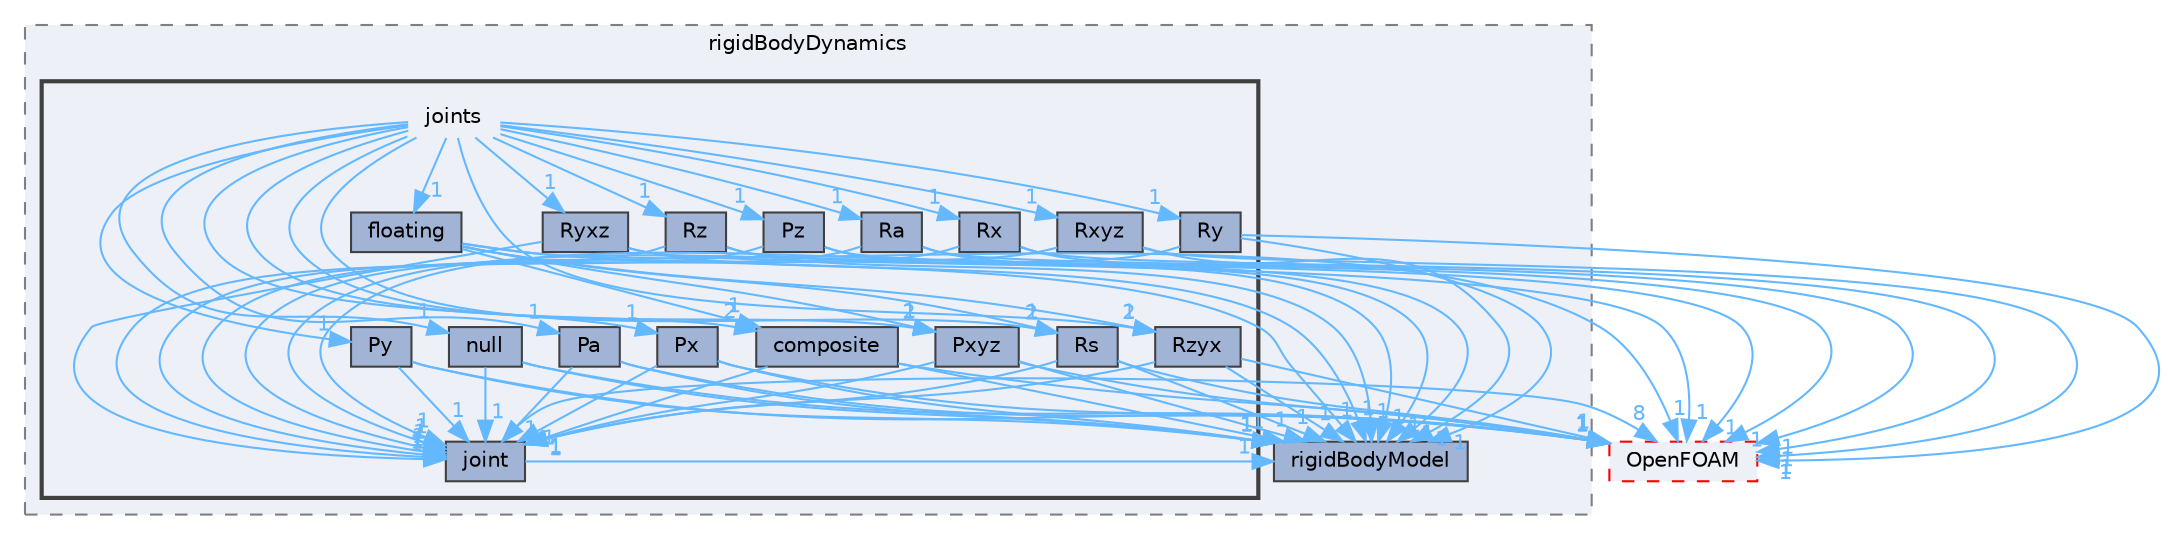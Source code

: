 digraph "src/rigidBodyDynamics/joints"
{
 // LATEX_PDF_SIZE
  bgcolor="transparent";
  edge [fontname=Helvetica,fontsize=10,labelfontname=Helvetica,labelfontsize=10];
  node [fontname=Helvetica,fontsize=10,shape=box,height=0.2,width=0.4];
  compound=true
  subgraph clusterdir_910720b80d2212eaa7292c1abd76c375 {
    graph [ bgcolor="#edf0f7", pencolor="grey50", label="rigidBodyDynamics", fontname=Helvetica,fontsize=10 style="filled,dashed", URL="dir_910720b80d2212eaa7292c1abd76c375.html",tooltip=""]
  dir_01d230fdb888802d871acc5f0e1690e2 [label="rigidBodyModel", fillcolor="#a2b4d6", color="grey25", style="filled", URL="dir_01d230fdb888802d871acc5f0e1690e2.html",tooltip=""];
  subgraph clusterdir_2cba07cc9d01feacd9e1919ec88f1577 {
    graph [ bgcolor="#edf0f7", pencolor="grey25", label="", fontname=Helvetica,fontsize=10 style="filled,bold", URL="dir_2cba07cc9d01feacd9e1919ec88f1577.html",tooltip=""]
    dir_2cba07cc9d01feacd9e1919ec88f1577 [shape=plaintext, label="joints"];
  dir_b6984d3d6fad655de1b8dabfc640e1b9 [label="composite", fillcolor="#a2b4d6", color="grey25", style="filled", URL="dir_b6984d3d6fad655de1b8dabfc640e1b9.html",tooltip=""];
  dir_98ac194b64ce56fce7a2c7b3a8fc0dea [label="floating", fillcolor="#a2b4d6", color="grey25", style="filled", URL="dir_98ac194b64ce56fce7a2c7b3a8fc0dea.html",tooltip=""];
  dir_6c9a4378c144a7109502bbb402dcf205 [label="joint", fillcolor="#a2b4d6", color="grey25", style="filled", URL="dir_6c9a4378c144a7109502bbb402dcf205.html",tooltip=""];
  dir_54bf4e25f539afac637df185452fef8f [label="null", fillcolor="#a2b4d6", color="grey25", style="filled", URL="dir_54bf4e25f539afac637df185452fef8f.html",tooltip=""];
  dir_7335daca8c0fa595eeb52bacc205aacb [label="Pa", fillcolor="#a2b4d6", color="grey25", style="filled", URL="dir_7335daca8c0fa595eeb52bacc205aacb.html",tooltip=""];
  dir_7ee726c18ba4500d85aecdd9afea9939 [label="Px", fillcolor="#a2b4d6", color="grey25", style="filled", URL="dir_7ee726c18ba4500d85aecdd9afea9939.html",tooltip=""];
  dir_f9ef6521c420c060b0f8dd1b7e91ba43 [label="Pxyz", fillcolor="#a2b4d6", color="grey25", style="filled", URL="dir_f9ef6521c420c060b0f8dd1b7e91ba43.html",tooltip=""];
  dir_83f6b160d61e8cdcbfdca2b6cca741a0 [label="Py", fillcolor="#a2b4d6", color="grey25", style="filled", URL="dir_83f6b160d61e8cdcbfdca2b6cca741a0.html",tooltip=""];
  dir_bbb1f2e629696b02e9a2ae65a0f2b2be [label="Pz", fillcolor="#a2b4d6", color="grey25", style="filled", URL="dir_bbb1f2e629696b02e9a2ae65a0f2b2be.html",tooltip=""];
  dir_061d2b538f5ad1547b4872e0ad2a2481 [label="Ra", fillcolor="#a2b4d6", color="grey25", style="filled", URL="dir_061d2b538f5ad1547b4872e0ad2a2481.html",tooltip=""];
  dir_fd933dba0eae74b216c30795f33114e1 [label="Rs", fillcolor="#a2b4d6", color="grey25", style="filled", URL="dir_fd933dba0eae74b216c30795f33114e1.html",tooltip=""];
  dir_12bbccef2da21b282fc19f200f1d9a52 [label="Rx", fillcolor="#a2b4d6", color="grey25", style="filled", URL="dir_12bbccef2da21b282fc19f200f1d9a52.html",tooltip=""];
  dir_e7029394aaee79155678485870895b23 [label="Rxyz", fillcolor="#a2b4d6", color="grey25", style="filled", URL="dir_e7029394aaee79155678485870895b23.html",tooltip=""];
  dir_6bfaf2f0d08453c6305848020083072d [label="Ry", fillcolor="#a2b4d6", color="grey25", style="filled", URL="dir_6bfaf2f0d08453c6305848020083072d.html",tooltip=""];
  dir_ea40d4620dbe7bb20a29d0b789a104b0 [label="Ryxz", fillcolor="#a2b4d6", color="grey25", style="filled", URL="dir_ea40d4620dbe7bb20a29d0b789a104b0.html",tooltip=""];
  dir_53b641385894be855700b4ec9b8936ea [label="Rz", fillcolor="#a2b4d6", color="grey25", style="filled", URL="dir_53b641385894be855700b4ec9b8936ea.html",tooltip=""];
  dir_c26ce56e6d5d8415d53d2f3fa8f48b4f [label="Rzyx", fillcolor="#a2b4d6", color="grey25", style="filled", URL="dir_c26ce56e6d5d8415d53d2f3fa8f48b4f.html",tooltip=""];
  }
  }
  dir_c5473ff19b20e6ec4dfe5c310b3778a8 [label="OpenFOAM", fillcolor="#edf0f7", color="red", style="filled,dashed", URL="dir_c5473ff19b20e6ec4dfe5c310b3778a8.html",tooltip=""];
  dir_2cba07cc9d01feacd9e1919ec88f1577->dir_061d2b538f5ad1547b4872e0ad2a2481 [headlabel="1", labeldistance=1.5 headhref="dir_002002_003163.html" href="dir_002002_003163.html" color="steelblue1" fontcolor="steelblue1"];
  dir_2cba07cc9d01feacd9e1919ec88f1577->dir_12bbccef2da21b282fc19f200f1d9a52 [headlabel="1", labeldistance=1.5 headhref="dir_002002_003385.html" href="dir_002002_003385.html" color="steelblue1" fontcolor="steelblue1"];
  dir_2cba07cc9d01feacd9e1919ec88f1577->dir_53b641385894be855700b4ec9b8936ea [headlabel="1", labeldistance=1.5 headhref="dir_002002_003389.html" href="dir_002002_003389.html" color="steelblue1" fontcolor="steelblue1"];
  dir_2cba07cc9d01feacd9e1919ec88f1577->dir_54bf4e25f539afac637df185452fef8f [headlabel="1", labeldistance=1.5 headhref="dir_002002_002631.html" href="dir_002002_002631.html" color="steelblue1" fontcolor="steelblue1"];
  dir_2cba07cc9d01feacd9e1919ec88f1577->dir_6bfaf2f0d08453c6305848020083072d [headlabel="1", labeldistance=1.5 headhref="dir_002002_003387.html" href="dir_002002_003387.html" color="steelblue1" fontcolor="steelblue1"];
  dir_2cba07cc9d01feacd9e1919ec88f1577->dir_7335daca8c0fa595eeb52bacc205aacb [headlabel="1", labeldistance=1.5 headhref="dir_002002_002764.html" href="dir_002002_002764.html" color="steelblue1" fontcolor="steelblue1"];
  dir_2cba07cc9d01feacd9e1919ec88f1577->dir_7ee726c18ba4500d85aecdd9afea9939 [headlabel="1", labeldistance=1.5 headhref="dir_002002_003137.html" href="dir_002002_003137.html" color="steelblue1" fontcolor="steelblue1"];
  dir_2cba07cc9d01feacd9e1919ec88f1577->dir_83f6b160d61e8cdcbfdca2b6cca741a0 [headlabel="1", labeldistance=1.5 headhref="dir_002002_003139.html" href="dir_002002_003139.html" color="steelblue1" fontcolor="steelblue1"];
  dir_2cba07cc9d01feacd9e1919ec88f1577->dir_98ac194b64ce56fce7a2c7b3a8fc0dea [headlabel="1", labeldistance=1.5 headhref="dir_002002_001431.html" href="dir_002002_001431.html" color="steelblue1" fontcolor="steelblue1"];
  dir_2cba07cc9d01feacd9e1919ec88f1577->dir_b6984d3d6fad655de1b8dabfc640e1b9 [headlabel="2", labeldistance=1.5 headhref="dir_002002_000581.html" href="dir_002002_000581.html" color="steelblue1" fontcolor="steelblue1"];
  dir_2cba07cc9d01feacd9e1919ec88f1577->dir_bbb1f2e629696b02e9a2ae65a0f2b2be [headlabel="1", labeldistance=1.5 headhref="dir_002002_003144.html" href="dir_002002_003144.html" color="steelblue1" fontcolor="steelblue1"];
  dir_2cba07cc9d01feacd9e1919ec88f1577->dir_c26ce56e6d5d8415d53d2f3fa8f48b4f [headlabel="2", labeldistance=1.5 headhref="dir_002002_003390.html" href="dir_002002_003390.html" color="steelblue1" fontcolor="steelblue1"];
  dir_2cba07cc9d01feacd9e1919ec88f1577->dir_e7029394aaee79155678485870895b23 [headlabel="1", labeldistance=1.5 headhref="dir_002002_003386.html" href="dir_002002_003386.html" color="steelblue1" fontcolor="steelblue1"];
  dir_2cba07cc9d01feacd9e1919ec88f1577->dir_ea40d4620dbe7bb20a29d0b789a104b0 [headlabel="1", labeldistance=1.5 headhref="dir_002002_003388.html" href="dir_002002_003388.html" color="steelblue1" fontcolor="steelblue1"];
  dir_2cba07cc9d01feacd9e1919ec88f1577->dir_f9ef6521c420c060b0f8dd1b7e91ba43 [headlabel="2", labeldistance=1.5 headhref="dir_002002_003138.html" href="dir_002002_003138.html" color="steelblue1" fontcolor="steelblue1"];
  dir_2cba07cc9d01feacd9e1919ec88f1577->dir_fd933dba0eae74b216c30795f33114e1 [headlabel="2", labeldistance=1.5 headhref="dir_002002_003380.html" href="dir_002002_003380.html" color="steelblue1" fontcolor="steelblue1"];
  dir_b6984d3d6fad655de1b8dabfc640e1b9->dir_01d230fdb888802d871acc5f0e1690e2 [headlabel="1", labeldistance=1.5 headhref="dir_000581_003354.html" href="dir_000581_003354.html" color="steelblue1" fontcolor="steelblue1"];
  dir_b6984d3d6fad655de1b8dabfc640e1b9->dir_6c9a4378c144a7109502bbb402dcf205 [headlabel="1", labeldistance=1.5 headhref="dir_000581_002000.html" href="dir_000581_002000.html" color="steelblue1" fontcolor="steelblue1"];
  dir_b6984d3d6fad655de1b8dabfc640e1b9->dir_c5473ff19b20e6ec4dfe5c310b3778a8 [headlabel="1", labeldistance=1.5 headhref="dir_000581_002695.html" href="dir_000581_002695.html" color="steelblue1" fontcolor="steelblue1"];
  dir_98ac194b64ce56fce7a2c7b3a8fc0dea->dir_01d230fdb888802d871acc5f0e1690e2 [headlabel="1", labeldistance=1.5 headhref="dir_001431_003354.html" href="dir_001431_003354.html" color="steelblue1" fontcolor="steelblue1"];
  dir_98ac194b64ce56fce7a2c7b3a8fc0dea->dir_b6984d3d6fad655de1b8dabfc640e1b9 [headlabel="1", labeldistance=1.5 headhref="dir_001431_000581.html" href="dir_001431_000581.html" color="steelblue1" fontcolor="steelblue1"];
  dir_98ac194b64ce56fce7a2c7b3a8fc0dea->dir_c26ce56e6d5d8415d53d2f3fa8f48b4f [headlabel="1", labeldistance=1.5 headhref="dir_001431_003390.html" href="dir_001431_003390.html" color="steelblue1" fontcolor="steelblue1"];
  dir_98ac194b64ce56fce7a2c7b3a8fc0dea->dir_c5473ff19b20e6ec4dfe5c310b3778a8 [headlabel="1", labeldistance=1.5 headhref="dir_001431_002695.html" href="dir_001431_002695.html" color="steelblue1" fontcolor="steelblue1"];
  dir_98ac194b64ce56fce7a2c7b3a8fc0dea->dir_f9ef6521c420c060b0f8dd1b7e91ba43 [headlabel="1", labeldistance=1.5 headhref="dir_001431_003138.html" href="dir_001431_003138.html" color="steelblue1" fontcolor="steelblue1"];
  dir_98ac194b64ce56fce7a2c7b3a8fc0dea->dir_fd933dba0eae74b216c30795f33114e1 [headlabel="1", labeldistance=1.5 headhref="dir_001431_003380.html" href="dir_001431_003380.html" color="steelblue1" fontcolor="steelblue1"];
  dir_6c9a4378c144a7109502bbb402dcf205->dir_01d230fdb888802d871acc5f0e1690e2 [headlabel="1", labeldistance=1.5 headhref="dir_002000_003354.html" href="dir_002000_003354.html" color="steelblue1" fontcolor="steelblue1"];
  dir_6c9a4378c144a7109502bbb402dcf205->dir_c5473ff19b20e6ec4dfe5c310b3778a8 [headlabel="8", labeldistance=1.5 headhref="dir_002000_002695.html" href="dir_002000_002695.html" color="steelblue1" fontcolor="steelblue1"];
  dir_54bf4e25f539afac637df185452fef8f->dir_01d230fdb888802d871acc5f0e1690e2 [headlabel="1", labeldistance=1.5 headhref="dir_002631_003354.html" href="dir_002631_003354.html" color="steelblue1" fontcolor="steelblue1"];
  dir_54bf4e25f539afac637df185452fef8f->dir_6c9a4378c144a7109502bbb402dcf205 [headlabel="1", labeldistance=1.5 headhref="dir_002631_002000.html" href="dir_002631_002000.html" color="steelblue1" fontcolor="steelblue1"];
  dir_54bf4e25f539afac637df185452fef8f->dir_c5473ff19b20e6ec4dfe5c310b3778a8 [headlabel="1", labeldistance=1.5 headhref="dir_002631_002695.html" href="dir_002631_002695.html" color="steelblue1" fontcolor="steelblue1"];
  dir_7335daca8c0fa595eeb52bacc205aacb->dir_01d230fdb888802d871acc5f0e1690e2 [headlabel="1", labeldistance=1.5 headhref="dir_002764_003354.html" href="dir_002764_003354.html" color="steelblue1" fontcolor="steelblue1"];
  dir_7335daca8c0fa595eeb52bacc205aacb->dir_6c9a4378c144a7109502bbb402dcf205 [headlabel="1", labeldistance=1.5 headhref="dir_002764_002000.html" href="dir_002764_002000.html" color="steelblue1" fontcolor="steelblue1"];
  dir_7335daca8c0fa595eeb52bacc205aacb->dir_c5473ff19b20e6ec4dfe5c310b3778a8 [headlabel="1", labeldistance=1.5 headhref="dir_002764_002695.html" href="dir_002764_002695.html" color="steelblue1" fontcolor="steelblue1"];
  dir_7ee726c18ba4500d85aecdd9afea9939->dir_01d230fdb888802d871acc5f0e1690e2 [headlabel="1", labeldistance=1.5 headhref="dir_003137_003354.html" href="dir_003137_003354.html" color="steelblue1" fontcolor="steelblue1"];
  dir_7ee726c18ba4500d85aecdd9afea9939->dir_6c9a4378c144a7109502bbb402dcf205 [headlabel="1", labeldistance=1.5 headhref="dir_003137_002000.html" href="dir_003137_002000.html" color="steelblue1" fontcolor="steelblue1"];
  dir_7ee726c18ba4500d85aecdd9afea9939->dir_c5473ff19b20e6ec4dfe5c310b3778a8 [headlabel="1", labeldistance=1.5 headhref="dir_003137_002695.html" href="dir_003137_002695.html" color="steelblue1" fontcolor="steelblue1"];
  dir_f9ef6521c420c060b0f8dd1b7e91ba43->dir_01d230fdb888802d871acc5f0e1690e2 [headlabel="1", labeldistance=1.5 headhref="dir_003138_003354.html" href="dir_003138_003354.html" color="steelblue1" fontcolor="steelblue1"];
  dir_f9ef6521c420c060b0f8dd1b7e91ba43->dir_6c9a4378c144a7109502bbb402dcf205 [headlabel="1", labeldistance=1.5 headhref="dir_003138_002000.html" href="dir_003138_002000.html" color="steelblue1" fontcolor="steelblue1"];
  dir_f9ef6521c420c060b0f8dd1b7e91ba43->dir_c5473ff19b20e6ec4dfe5c310b3778a8 [headlabel="1", labeldistance=1.5 headhref="dir_003138_002695.html" href="dir_003138_002695.html" color="steelblue1" fontcolor="steelblue1"];
  dir_83f6b160d61e8cdcbfdca2b6cca741a0->dir_01d230fdb888802d871acc5f0e1690e2 [headlabel="1", labeldistance=1.5 headhref="dir_003139_003354.html" href="dir_003139_003354.html" color="steelblue1" fontcolor="steelblue1"];
  dir_83f6b160d61e8cdcbfdca2b6cca741a0->dir_6c9a4378c144a7109502bbb402dcf205 [headlabel="1", labeldistance=1.5 headhref="dir_003139_002000.html" href="dir_003139_002000.html" color="steelblue1" fontcolor="steelblue1"];
  dir_83f6b160d61e8cdcbfdca2b6cca741a0->dir_c5473ff19b20e6ec4dfe5c310b3778a8 [headlabel="1", labeldistance=1.5 headhref="dir_003139_002695.html" href="dir_003139_002695.html" color="steelblue1" fontcolor="steelblue1"];
  dir_bbb1f2e629696b02e9a2ae65a0f2b2be->dir_01d230fdb888802d871acc5f0e1690e2 [headlabel="1", labeldistance=1.5 headhref="dir_003144_003354.html" href="dir_003144_003354.html" color="steelblue1" fontcolor="steelblue1"];
  dir_bbb1f2e629696b02e9a2ae65a0f2b2be->dir_6c9a4378c144a7109502bbb402dcf205 [headlabel="1", labeldistance=1.5 headhref="dir_003144_002000.html" href="dir_003144_002000.html" color="steelblue1" fontcolor="steelblue1"];
  dir_bbb1f2e629696b02e9a2ae65a0f2b2be->dir_c5473ff19b20e6ec4dfe5c310b3778a8 [headlabel="1", labeldistance=1.5 headhref="dir_003144_002695.html" href="dir_003144_002695.html" color="steelblue1" fontcolor="steelblue1"];
  dir_061d2b538f5ad1547b4872e0ad2a2481->dir_01d230fdb888802d871acc5f0e1690e2 [headlabel="1", labeldistance=1.5 headhref="dir_003163_003354.html" href="dir_003163_003354.html" color="steelblue1" fontcolor="steelblue1"];
  dir_061d2b538f5ad1547b4872e0ad2a2481->dir_6c9a4378c144a7109502bbb402dcf205 [headlabel="1", labeldistance=1.5 headhref="dir_003163_002000.html" href="dir_003163_002000.html" color="steelblue1" fontcolor="steelblue1"];
  dir_061d2b538f5ad1547b4872e0ad2a2481->dir_c5473ff19b20e6ec4dfe5c310b3778a8 [headlabel="1", labeldistance=1.5 headhref="dir_003163_002695.html" href="dir_003163_002695.html" color="steelblue1" fontcolor="steelblue1"];
  dir_fd933dba0eae74b216c30795f33114e1->dir_01d230fdb888802d871acc5f0e1690e2 [headlabel="1", labeldistance=1.5 headhref="dir_003380_003354.html" href="dir_003380_003354.html" color="steelblue1" fontcolor="steelblue1"];
  dir_fd933dba0eae74b216c30795f33114e1->dir_6c9a4378c144a7109502bbb402dcf205 [headlabel="1", labeldistance=1.5 headhref="dir_003380_002000.html" href="dir_003380_002000.html" color="steelblue1" fontcolor="steelblue1"];
  dir_fd933dba0eae74b216c30795f33114e1->dir_c5473ff19b20e6ec4dfe5c310b3778a8 [headlabel="1", labeldistance=1.5 headhref="dir_003380_002695.html" href="dir_003380_002695.html" color="steelblue1" fontcolor="steelblue1"];
  dir_12bbccef2da21b282fc19f200f1d9a52->dir_01d230fdb888802d871acc5f0e1690e2 [headlabel="1", labeldistance=1.5 headhref="dir_003385_003354.html" href="dir_003385_003354.html" color="steelblue1" fontcolor="steelblue1"];
  dir_12bbccef2da21b282fc19f200f1d9a52->dir_6c9a4378c144a7109502bbb402dcf205 [headlabel="1", labeldistance=1.5 headhref="dir_003385_002000.html" href="dir_003385_002000.html" color="steelblue1" fontcolor="steelblue1"];
  dir_12bbccef2da21b282fc19f200f1d9a52->dir_c5473ff19b20e6ec4dfe5c310b3778a8 [headlabel="1", labeldistance=1.5 headhref="dir_003385_002695.html" href="dir_003385_002695.html" color="steelblue1" fontcolor="steelblue1"];
  dir_e7029394aaee79155678485870895b23->dir_01d230fdb888802d871acc5f0e1690e2 [headlabel="1", labeldistance=1.5 headhref="dir_003386_003354.html" href="dir_003386_003354.html" color="steelblue1" fontcolor="steelblue1"];
  dir_e7029394aaee79155678485870895b23->dir_6c9a4378c144a7109502bbb402dcf205 [headlabel="1", labeldistance=1.5 headhref="dir_003386_002000.html" href="dir_003386_002000.html" color="steelblue1" fontcolor="steelblue1"];
  dir_e7029394aaee79155678485870895b23->dir_c5473ff19b20e6ec4dfe5c310b3778a8 [headlabel="1", labeldistance=1.5 headhref="dir_003386_002695.html" href="dir_003386_002695.html" color="steelblue1" fontcolor="steelblue1"];
  dir_6bfaf2f0d08453c6305848020083072d->dir_01d230fdb888802d871acc5f0e1690e2 [headlabel="1", labeldistance=1.5 headhref="dir_003387_003354.html" href="dir_003387_003354.html" color="steelblue1" fontcolor="steelblue1"];
  dir_6bfaf2f0d08453c6305848020083072d->dir_6c9a4378c144a7109502bbb402dcf205 [headlabel="1", labeldistance=1.5 headhref="dir_003387_002000.html" href="dir_003387_002000.html" color="steelblue1" fontcolor="steelblue1"];
  dir_6bfaf2f0d08453c6305848020083072d->dir_c5473ff19b20e6ec4dfe5c310b3778a8 [headlabel="1", labeldistance=1.5 headhref="dir_003387_002695.html" href="dir_003387_002695.html" color="steelblue1" fontcolor="steelblue1"];
  dir_ea40d4620dbe7bb20a29d0b789a104b0->dir_01d230fdb888802d871acc5f0e1690e2 [headlabel="1", labeldistance=1.5 headhref="dir_003388_003354.html" href="dir_003388_003354.html" color="steelblue1" fontcolor="steelblue1"];
  dir_ea40d4620dbe7bb20a29d0b789a104b0->dir_6c9a4378c144a7109502bbb402dcf205 [headlabel="1", labeldistance=1.5 headhref="dir_003388_002000.html" href="dir_003388_002000.html" color="steelblue1" fontcolor="steelblue1"];
  dir_ea40d4620dbe7bb20a29d0b789a104b0->dir_c5473ff19b20e6ec4dfe5c310b3778a8 [headlabel="1", labeldistance=1.5 headhref="dir_003388_002695.html" href="dir_003388_002695.html" color="steelblue1" fontcolor="steelblue1"];
  dir_53b641385894be855700b4ec9b8936ea->dir_01d230fdb888802d871acc5f0e1690e2 [headlabel="1", labeldistance=1.5 headhref="dir_003389_003354.html" href="dir_003389_003354.html" color="steelblue1" fontcolor="steelblue1"];
  dir_53b641385894be855700b4ec9b8936ea->dir_6c9a4378c144a7109502bbb402dcf205 [headlabel="1", labeldistance=1.5 headhref="dir_003389_002000.html" href="dir_003389_002000.html" color="steelblue1" fontcolor="steelblue1"];
  dir_53b641385894be855700b4ec9b8936ea->dir_c5473ff19b20e6ec4dfe5c310b3778a8 [headlabel="1", labeldistance=1.5 headhref="dir_003389_002695.html" href="dir_003389_002695.html" color="steelblue1" fontcolor="steelblue1"];
  dir_c26ce56e6d5d8415d53d2f3fa8f48b4f->dir_01d230fdb888802d871acc5f0e1690e2 [headlabel="1", labeldistance=1.5 headhref="dir_003390_003354.html" href="dir_003390_003354.html" color="steelblue1" fontcolor="steelblue1"];
  dir_c26ce56e6d5d8415d53d2f3fa8f48b4f->dir_6c9a4378c144a7109502bbb402dcf205 [headlabel="1", labeldistance=1.5 headhref="dir_003390_002000.html" href="dir_003390_002000.html" color="steelblue1" fontcolor="steelblue1"];
  dir_c26ce56e6d5d8415d53d2f3fa8f48b4f->dir_c5473ff19b20e6ec4dfe5c310b3778a8 [headlabel="1", labeldistance=1.5 headhref="dir_003390_002695.html" href="dir_003390_002695.html" color="steelblue1" fontcolor="steelblue1"];
}
